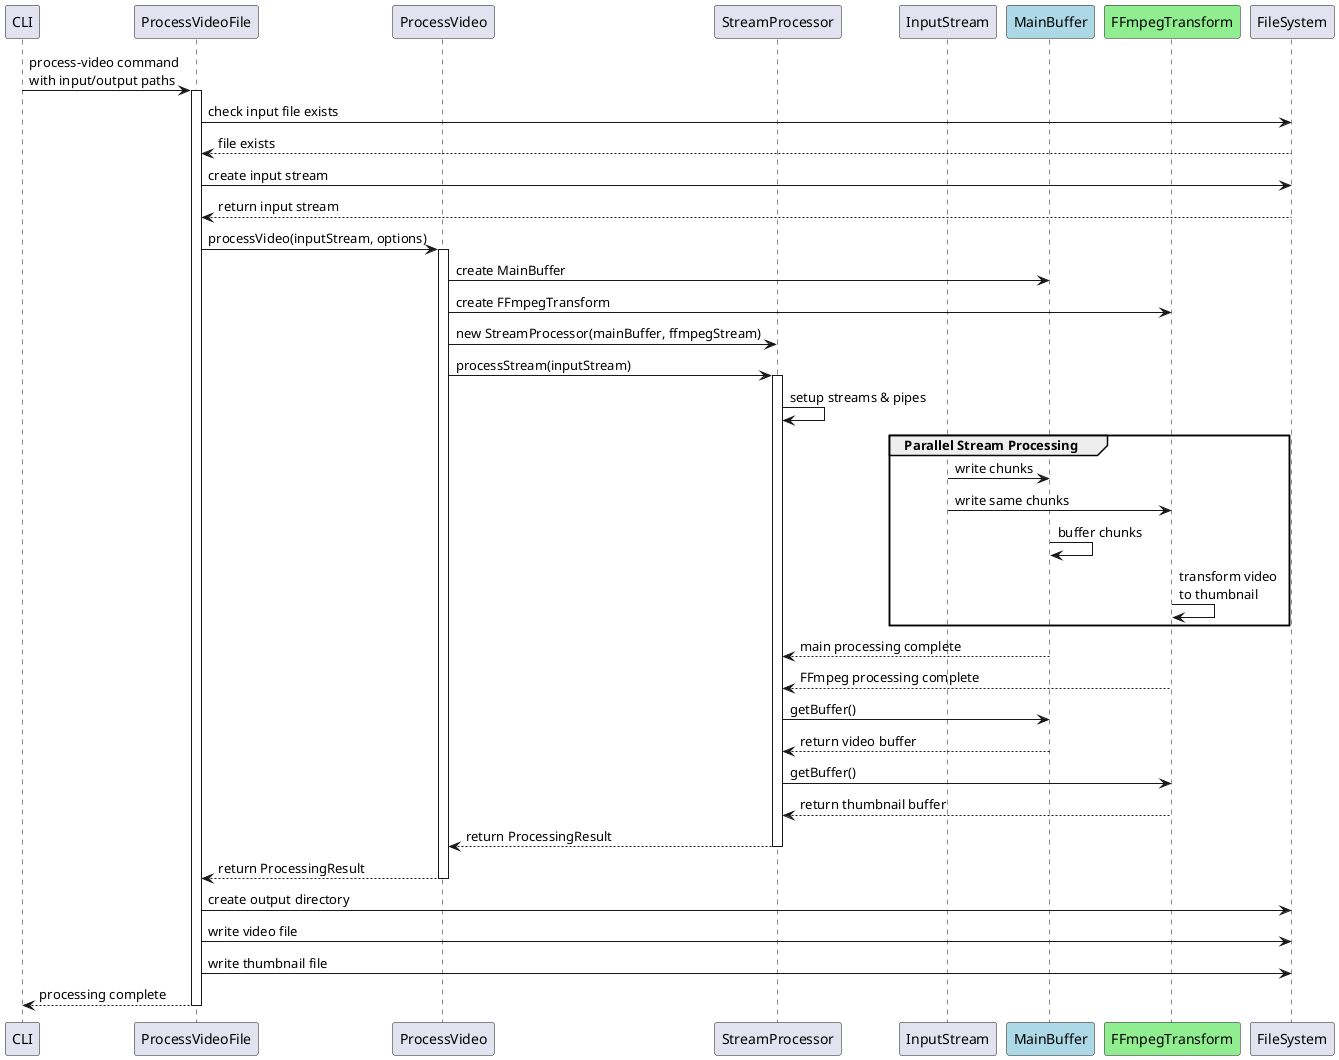 @startuml Video Processing Flow

participant "CLI" as cli
participant "ProcessVideoFile" as pvf
participant "ProcessVideo" as pv
participant "StreamProcessor" as sp
participant "InputStream" as is
participant "MainBuffer" as mb #lightblue
participant "FFmpegTransform" as ff #lightgreen
participant "FileSystem" as fs

cli -> pvf: process-video command\nwith input/output paths
activate pvf

pvf -> fs: check input file exists
fs --> pvf: file exists

pvf -> fs: create input stream
fs --> pvf: return input stream

pvf -> pv: processVideo(inputStream, options)
activate pv

pv -> mb: create MainBuffer
pv -> ff: create FFmpegTransform
pv -> sp: new StreamProcessor(mainBuffer, ffmpegStream)

pv -> sp: processStream(inputStream)
activate sp

sp -> sp: setup streams & pipes

group Parallel Stream Processing
    is -> mb: write chunks
    is -> ff: write same chunks
    
    mb -> mb: buffer chunks
    ff -> ff: transform video\nto thumbnail
end

mb --> sp: main processing complete
ff --> sp: FFmpeg processing complete

sp -> mb: getBuffer()
mb --> sp: return video buffer
sp -> ff: getBuffer()
ff --> sp: return thumbnail buffer

sp --> pv: return ProcessingResult
deactivate sp

pv --> pvf: return ProcessingResult
deactivate pv

pvf -> fs: create output directory
pvf -> fs: write video file
pvf -> fs: write thumbnail file

pvf --> cli: processing complete
deactivate pvf

@enduml 